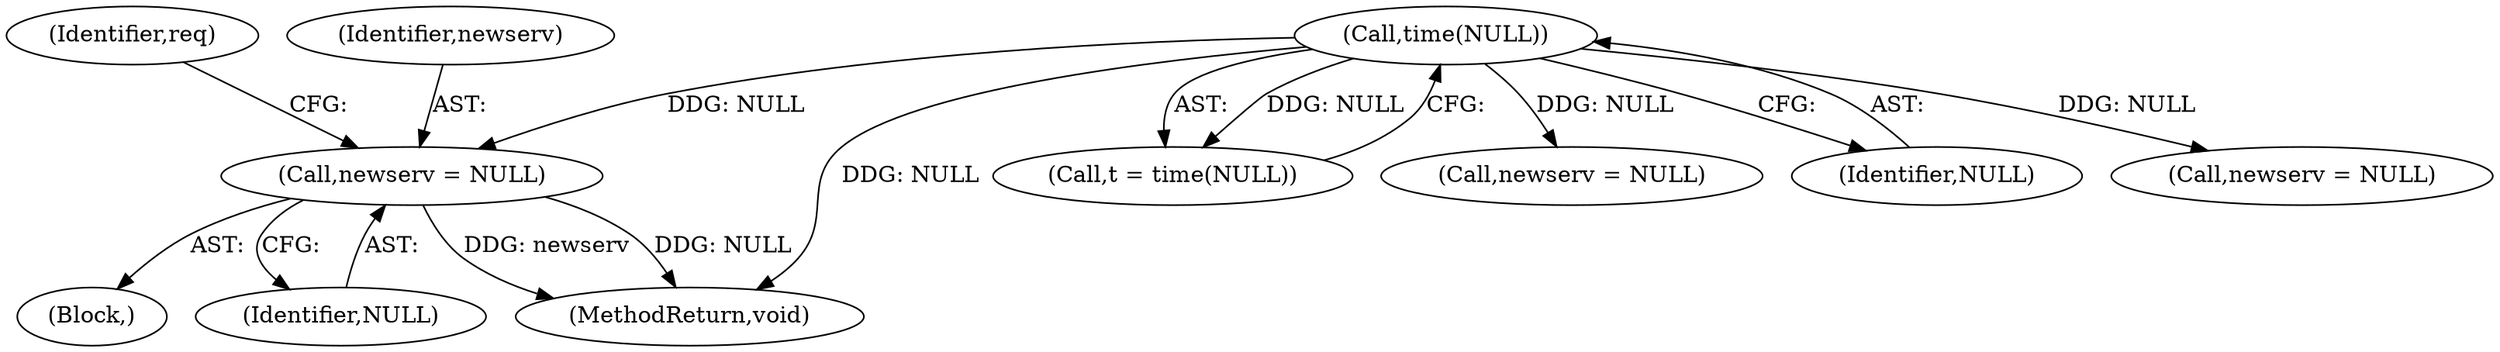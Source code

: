 digraph "0_miniupnp_140ee8d2204b383279f854802b27bdb41c1d5d1a@pointer" {
"1001041" [label="(Call,newserv = NULL)"];
"1000192" [label="(Call,time(NULL))"];
"1001046" [label="(Identifier,req)"];
"1000190" [label="(Call,t = time(NULL))"];
"1000987" [label="(Call,newserv = NULL)"];
"1000192" [label="(Call,time(NULL))"];
"1001022" [label="(Block,)"];
"1000193" [label="(Identifier,NULL)"];
"1001043" [label="(Identifier,NULL)"];
"1000978" [label="(Call,newserv = NULL)"];
"1001041" [label="(Call,newserv = NULL)"];
"1001042" [label="(Identifier,newserv)"];
"1001055" [label="(MethodReturn,void)"];
"1001041" -> "1001022"  [label="AST: "];
"1001041" -> "1001043"  [label="CFG: "];
"1001042" -> "1001041"  [label="AST: "];
"1001043" -> "1001041"  [label="AST: "];
"1001046" -> "1001041"  [label="CFG: "];
"1001041" -> "1001055"  [label="DDG: newserv"];
"1001041" -> "1001055"  [label="DDG: NULL"];
"1000192" -> "1001041"  [label="DDG: NULL"];
"1000192" -> "1000190"  [label="AST: "];
"1000192" -> "1000193"  [label="CFG: "];
"1000193" -> "1000192"  [label="AST: "];
"1000190" -> "1000192"  [label="CFG: "];
"1000192" -> "1001055"  [label="DDG: NULL"];
"1000192" -> "1000190"  [label="DDG: NULL"];
"1000192" -> "1000978"  [label="DDG: NULL"];
"1000192" -> "1000987"  [label="DDG: NULL"];
}
